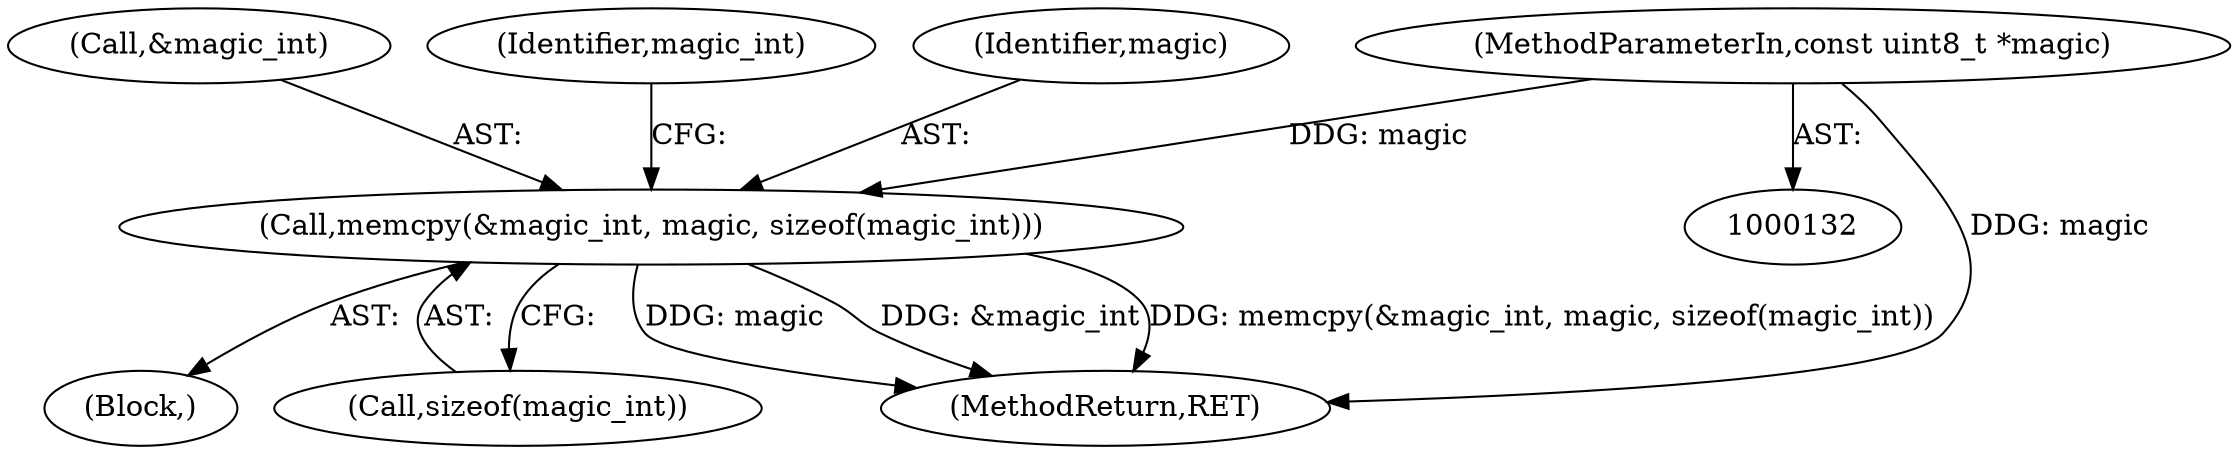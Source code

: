 digraph "0_libpcap_87d6bef033062f969e70fa40c43dfd945d5a20ab@API" {
"1000158" [label="(Call,memcpy(&magic_int, magic, sizeof(magic_int)))"];
"1000133" [label="(MethodParameterIn,const uint8_t *magic)"];
"1000159" [label="(Call,&magic_int)"];
"1000162" [label="(Call,sizeof(magic_int))"];
"1000166" [label="(Identifier,magic_int)"];
"1000158" [label="(Call,memcpy(&magic_int, magic, sizeof(magic_int)))"];
"1000133" [label="(MethodParameterIn,const uint8_t *magic)"];
"1000138" [label="(Block,)"];
"1000709" [label="(MethodReturn,RET)"];
"1000161" [label="(Identifier,magic)"];
"1000158" -> "1000138"  [label="AST: "];
"1000158" -> "1000162"  [label="CFG: "];
"1000159" -> "1000158"  [label="AST: "];
"1000161" -> "1000158"  [label="AST: "];
"1000162" -> "1000158"  [label="AST: "];
"1000166" -> "1000158"  [label="CFG: "];
"1000158" -> "1000709"  [label="DDG: &magic_int"];
"1000158" -> "1000709"  [label="DDG: memcpy(&magic_int, magic, sizeof(magic_int))"];
"1000158" -> "1000709"  [label="DDG: magic"];
"1000133" -> "1000158"  [label="DDG: magic"];
"1000133" -> "1000132"  [label="AST: "];
"1000133" -> "1000709"  [label="DDG: magic"];
}
